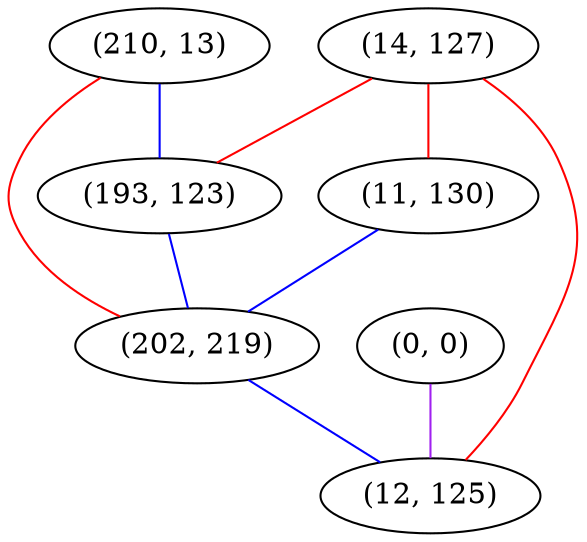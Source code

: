 graph "" {
"(210, 13)";
"(0, 0)";
"(14, 127)";
"(11, 130)";
"(193, 123)";
"(202, 219)";
"(12, 125)";
"(210, 13)" -- "(193, 123)"  [color=blue, key=0, weight=3];
"(210, 13)" -- "(202, 219)"  [color=red, key=0, weight=1];
"(0, 0)" -- "(12, 125)"  [color=purple, key=0, weight=4];
"(14, 127)" -- "(12, 125)"  [color=red, key=0, weight=1];
"(14, 127)" -- "(11, 130)"  [color=red, key=0, weight=1];
"(14, 127)" -- "(193, 123)"  [color=red, key=0, weight=1];
"(11, 130)" -- "(202, 219)"  [color=blue, key=0, weight=3];
"(193, 123)" -- "(202, 219)"  [color=blue, key=0, weight=3];
"(202, 219)" -- "(12, 125)"  [color=blue, key=0, weight=3];
}
